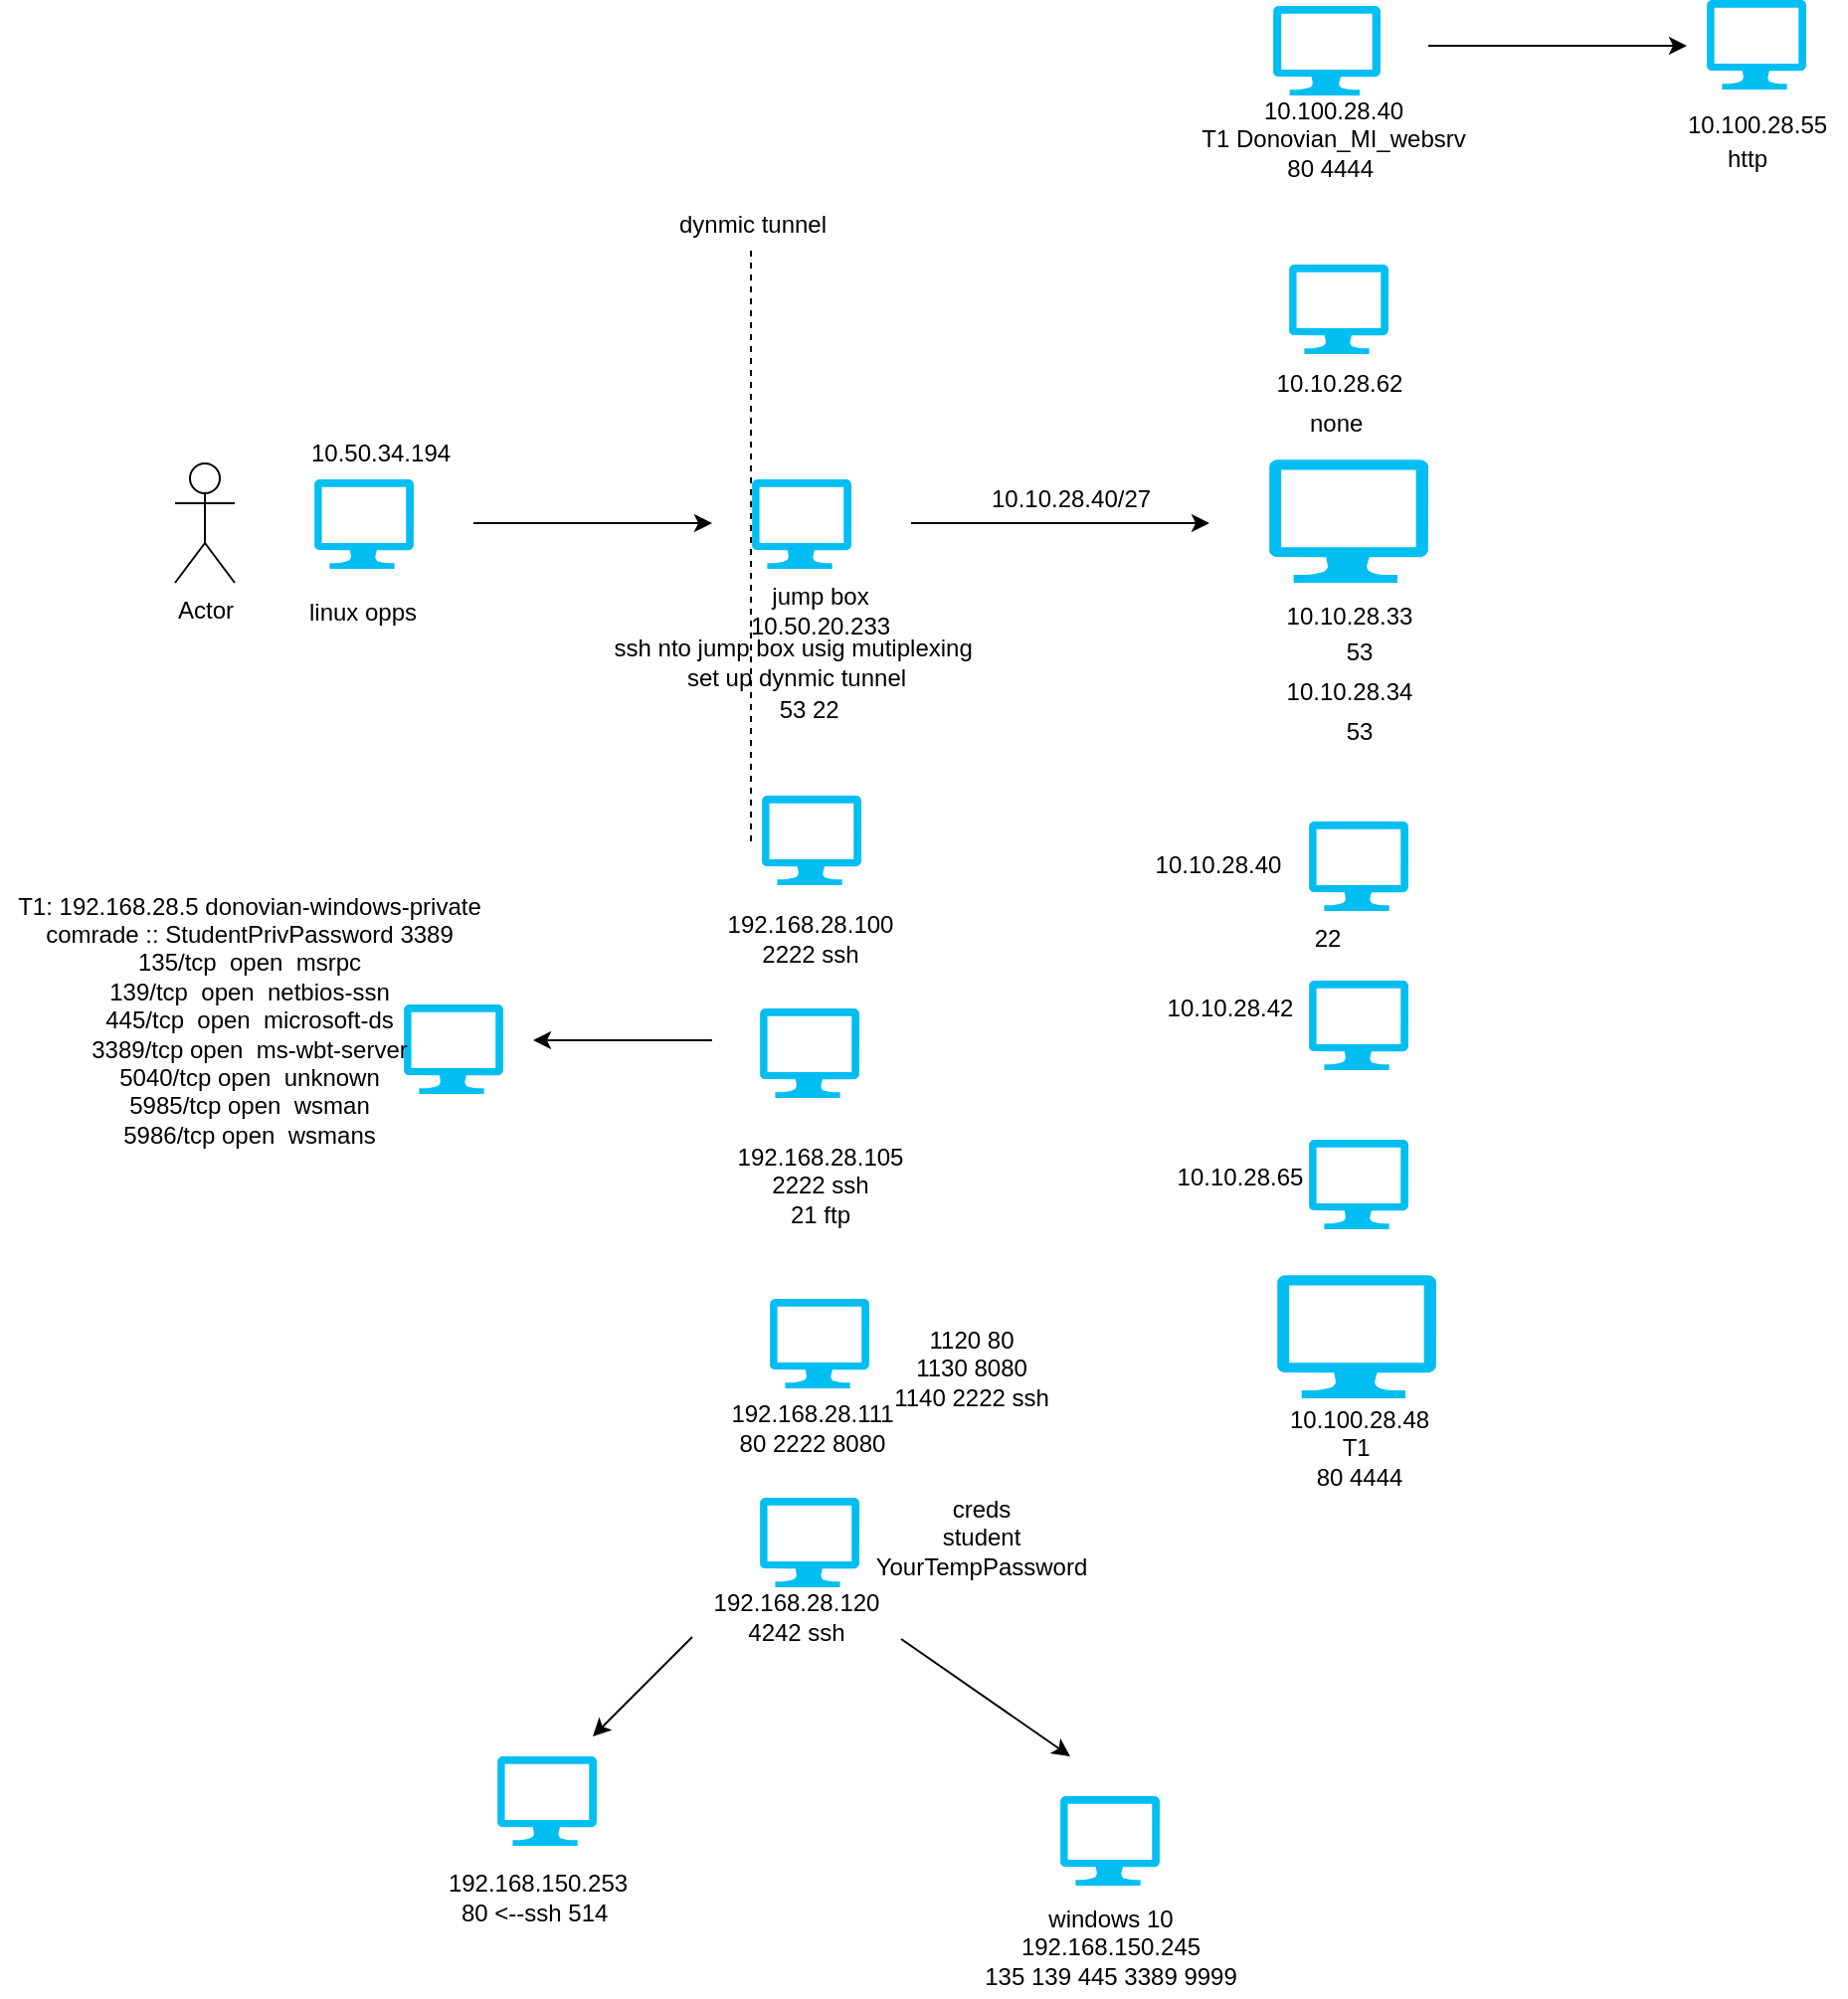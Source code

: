 <mxfile version="12.3.2" type="device" pages="1"><diagram id="6HvLRkhCGPAnvgsutf4E" name="Page-1"><mxGraphModel dx="1102" dy="552" grid="1" gridSize="10" guides="1" tooltips="1" connect="1" arrows="1" fold="1" page="1" pageScale="1" pageWidth="850" pageHeight="1100" math="0" shadow="0"><root><mxCell id="0"/><mxCell id="1" parent="0"/><mxCell id="h88Vw6VEP_5gF37AxB41-1" value="Actor" style="shape=umlActor;verticalLabelPosition=bottom;labelBackgroundColor=#ffffff;verticalAlign=top;html=1;outlineConnect=0;" parent="1" vertex="1"><mxGeometry x="130" y="240" width="30" height="60" as="geometry"/></mxCell><mxCell id="h88Vw6VEP_5gF37AxB41-2" value="" style="verticalLabelPosition=bottom;html=1;verticalAlign=top;align=center;strokeColor=none;fillColor=#00BEF2;shape=mxgraph.azure.computer;pointerEvents=1;" parent="1" vertex="1"><mxGeometry x="200" y="248" width="50" height="45" as="geometry"/></mxCell><mxCell id="h88Vw6VEP_5gF37AxB41-3" value="" style="endArrow=classic;html=1;" parent="1" edge="1"><mxGeometry width="50" height="50" relative="1" as="geometry"><mxPoint x="280" y="270" as="sourcePoint"/><mxPoint x="400" y="270" as="targetPoint"/></mxGeometry></mxCell><mxCell id="h88Vw6VEP_5gF37AxB41-4" value="" style="verticalLabelPosition=bottom;html=1;verticalAlign=top;align=center;strokeColor=none;fillColor=#00BEF2;shape=mxgraph.azure.computer;pointerEvents=1;" parent="1" vertex="1"><mxGeometry x="420" y="248" width="50" height="45" as="geometry"/></mxCell><mxCell id="h88Vw6VEP_5gF37AxB41-5" value="" style="endArrow=classic;html=1;" parent="1" edge="1"><mxGeometry width="50" height="50" relative="1" as="geometry"><mxPoint x="500" y="270" as="sourcePoint"/><mxPoint x="650" y="270" as="targetPoint"/></mxGeometry></mxCell><mxCell id="h88Vw6VEP_5gF37AxB41-7" value="linux opps&lt;br&gt;" style="text;html=1;align=center;verticalAlign=middle;resizable=0;points=[];;autosize=1;" parent="1" vertex="1"><mxGeometry x="189" y="305" width="70" height="20" as="geometry"/></mxCell><mxCell id="h88Vw6VEP_5gF37AxB41-8" value="jump box&lt;br&gt;10.50.20.233" style="text;html=1;align=center;verticalAlign=middle;resizable=0;points=[];;autosize=1;" parent="1" vertex="1"><mxGeometry x="409" y="299" width="90" height="30" as="geometry"/></mxCell><mxCell id="h88Vw6VEP_5gF37AxB41-10" value="ssh nto jump box usig mutiplexing&amp;nbsp;&lt;br&gt;set up dynmic tunnel" style="text;html=1;align=center;verticalAlign=middle;resizable=0;points=[];;autosize=1;" parent="1" vertex="1"><mxGeometry x="342" y="325" width="200" height="30" as="geometry"/></mxCell><mxCell id="h88Vw6VEP_5gF37AxB41-11" value="" style="endArrow=none;dashed=1;html=1;" parent="1" edge="1"><mxGeometry width="50" height="50" relative="1" as="geometry"><mxPoint x="419.5" y="430" as="sourcePoint"/><mxPoint x="419.5" y="130" as="targetPoint"/></mxGeometry></mxCell><mxCell id="h88Vw6VEP_5gF37AxB41-12" value="dynmic tunnel" style="text;html=1;align=center;verticalAlign=middle;resizable=0;points=[];;autosize=1;" parent="1" vertex="1"><mxGeometry x="375" y="110" width="90" height="20" as="geometry"/></mxCell><mxCell id="h88Vw6VEP_5gF37AxB41-14" value="" style="verticalLabelPosition=bottom;html=1;verticalAlign=top;align=center;strokeColor=none;fillColor=#00BEF2;shape=mxgraph.azure.computer;pointerEvents=1;" parent="1" vertex="1"><mxGeometry x="680" y="238" width="80" height="62" as="geometry"/></mxCell><mxCell id="h88Vw6VEP_5gF37AxB41-15" value="10.10.28.33" style="text;html=1;align=center;verticalAlign=middle;resizable=0;points=[];;autosize=1;" parent="1" vertex="1"><mxGeometry x="680" y="307" width="80" height="20" as="geometry"/></mxCell><mxCell id="h88Vw6VEP_5gF37AxB41-16" value="" style="verticalLabelPosition=bottom;html=1;verticalAlign=top;align=center;strokeColor=none;fillColor=#00BEF2;shape=mxgraph.azure.computer;pointerEvents=1;" parent="1" vertex="1"><mxGeometry x="690" y="140" width="50" height="45" as="geometry"/></mxCell><mxCell id="h88Vw6VEP_5gF37AxB41-17" value="10.10.28.62" style="text;html=1;align=center;verticalAlign=middle;resizable=0;points=[];;autosize=1;" parent="1" vertex="1"><mxGeometry x="675" y="190" width="80" height="20" as="geometry"/></mxCell><mxCell id="h88Vw6VEP_5gF37AxB41-18" value="10.10.28.34" style="text;html=1;align=center;verticalAlign=middle;resizable=0;points=[];;autosize=1;" parent="1" vertex="1"><mxGeometry x="680" y="345" width="80" height="20" as="geometry"/></mxCell><mxCell id="h88Vw6VEP_5gF37AxB41-19" value="10.10.28.40/27" style="text;html=1;align=center;verticalAlign=middle;resizable=0;points=[];;autosize=1;" parent="1" vertex="1"><mxGeometry x="530" y="248" width="100" height="20" as="geometry"/></mxCell><mxCell id="h88Vw6VEP_5gF37AxB41-20" value="10.50.34.194" style="text;html=1;align=center;verticalAlign=middle;resizable=0;points=[];;autosize=1;" parent="1" vertex="1"><mxGeometry x="188" y="225" width="90" height="20" as="geometry"/></mxCell><mxCell id="h88Vw6VEP_5gF37AxB41-21" value="none&amp;nbsp;" style="text;html=1;align=center;verticalAlign=middle;resizable=0;points=[];;autosize=1;" parent="1" vertex="1"><mxGeometry x="690" y="210" width="50" height="20" as="geometry"/></mxCell><mxCell id="h88Vw6VEP_5gF37AxB41-22" value="53" style="text;html=1;align=center;verticalAlign=middle;resizable=0;points=[];;autosize=1;" parent="1" vertex="1"><mxGeometry x="710" y="325" width="30" height="20" as="geometry"/></mxCell><mxCell id="h88Vw6VEP_5gF37AxB41-23" value="53" style="text;html=1;align=center;verticalAlign=middle;resizable=0;points=[];;autosize=1;" parent="1" vertex="1"><mxGeometry x="710" y="365" width="30" height="20" as="geometry"/></mxCell><mxCell id="h88Vw6VEP_5gF37AxB41-24" value="53 22&amp;nbsp;" style="text;html=1;align=center;verticalAlign=middle;resizable=0;points=[];;autosize=1;" parent="1" vertex="1"><mxGeometry x="425" y="353.5" width="50" height="20" as="geometry"/></mxCell><mxCell id="h88Vw6VEP_5gF37AxB41-25" value="" style="verticalLabelPosition=bottom;html=1;verticalAlign=top;align=center;strokeColor=none;fillColor=#00BEF2;shape=mxgraph.azure.computer;pointerEvents=1;" parent="1" vertex="1"><mxGeometry x="700" y="420" width="50" height="45" as="geometry"/></mxCell><mxCell id="h88Vw6VEP_5gF37AxB41-26" value="" style="verticalLabelPosition=bottom;html=1;verticalAlign=top;align=center;strokeColor=none;fillColor=#00BEF2;shape=mxgraph.azure.computer;pointerEvents=1;" parent="1" vertex="1"><mxGeometry x="700" y="500" width="50" height="45" as="geometry"/></mxCell><mxCell id="h88Vw6VEP_5gF37AxB41-27" value="" style="verticalLabelPosition=bottom;html=1;verticalAlign=top;align=center;strokeColor=none;fillColor=#00BEF2;shape=mxgraph.azure.computer;pointerEvents=1;" parent="1" vertex="1"><mxGeometry x="700" y="580" width="50" height="45" as="geometry"/></mxCell><mxCell id="h88Vw6VEP_5gF37AxB41-28" value="10.10.28.40" style="text;html=1;align=center;verticalAlign=middle;resizable=0;points=[];;autosize=1;" parent="1" vertex="1"><mxGeometry x="614" y="432" width="80" height="20" as="geometry"/></mxCell><mxCell id="h88Vw6VEP_5gF37AxB41-29" value="10.10.28.42" style="text;html=1;align=center;verticalAlign=middle;resizable=0;points=[];;autosize=1;" parent="1" vertex="1"><mxGeometry x="620" y="504" width="80" height="20" as="geometry"/></mxCell><mxCell id="h88Vw6VEP_5gF37AxB41-30" value="10.10.28.65" style="text;html=1;align=center;verticalAlign=middle;resizable=0;points=[];;autosize=1;" parent="1" vertex="1"><mxGeometry x="625" y="589" width="80" height="20" as="geometry"/></mxCell><mxCell id="h88Vw6VEP_5gF37AxB41-31" value="22" style="text;html=1;align=center;verticalAlign=middle;resizable=0;points=[];;autosize=1;" parent="1" vertex="1"><mxGeometry x="694" y="469" width="30" height="20" as="geometry"/></mxCell><mxCell id="h88Vw6VEP_5gF37AxB41-40" value="" style="verticalLabelPosition=bottom;html=1;verticalAlign=top;align=center;strokeColor=none;fillColor=#00BEF2;shape=mxgraph.azure.computer;pointerEvents=1;" parent="1" vertex="1"><mxGeometry x="425" y="407" width="50" height="45" as="geometry"/></mxCell><mxCell id="h88Vw6VEP_5gF37AxB41-41" value="192.168.28.100&lt;br&gt;2222 ssh&lt;br&gt;" style="text;html=1;align=center;verticalAlign=middle;resizable=0;points=[];;autosize=1;" parent="1" vertex="1"><mxGeometry x="399" y="464" width="100" height="30" as="geometry"/></mxCell><mxCell id="h88Vw6VEP_5gF37AxB41-42" value="" style="verticalLabelPosition=bottom;html=1;verticalAlign=top;align=center;strokeColor=none;fillColor=#00BEF2;shape=mxgraph.azure.computer;pointerEvents=1;" parent="1" vertex="1"><mxGeometry x="424" y="514" width="50" height="45" as="geometry"/></mxCell><mxCell id="h88Vw6VEP_5gF37AxB41-43" value="192.168.28.105&lt;br&gt;2222 ssh&lt;br&gt;21 ftp" style="text;html=1;align=center;verticalAlign=middle;resizable=0;points=[];;autosize=1;" parent="1" vertex="1"><mxGeometry x="404" y="577.5" width="100" height="50" as="geometry"/></mxCell><mxCell id="h88Vw6VEP_5gF37AxB41-46" value="" style="verticalLabelPosition=bottom;html=1;verticalAlign=top;align=center;strokeColor=none;fillColor=#00BEF2;shape=mxgraph.azure.computer;pointerEvents=1;" parent="1" vertex="1"><mxGeometry x="424" y="760" width="50" height="45" as="geometry"/></mxCell><mxCell id="h88Vw6VEP_5gF37AxB41-47" value="192.168.28.120&lt;br&gt;4242 ssh" style="text;html=1;align=center;verticalAlign=middle;resizable=0;points=[];;autosize=1;" parent="1" vertex="1"><mxGeometry x="392" y="805" width="100" height="30" as="geometry"/></mxCell><mxCell id="h88Vw6VEP_5gF37AxB41-59" value="" style="verticalLabelPosition=bottom;html=1;verticalAlign=top;align=center;strokeColor=none;fillColor=#00BEF2;shape=mxgraph.azure.computer;pointerEvents=1;" parent="1" vertex="1"><mxGeometry x="429" y="660" width="50" height="45" as="geometry"/></mxCell><mxCell id="h88Vw6VEP_5gF37AxB41-60" value="192.168.28.111&lt;br&gt;80 2222 8080" style="text;html=1;align=center;verticalAlign=middle;resizable=0;points=[];;autosize=1;" parent="1" vertex="1"><mxGeometry x="400" y="710" width="100" height="30" as="geometry"/></mxCell><mxCell id="h88Vw6VEP_5gF37AxB41-61" value="1120 80&lt;br&gt;1130 8080&lt;br&gt;1140 2222 ssh" style="text;html=1;align=center;verticalAlign=middle;resizable=0;points=[];;autosize=1;" parent="1" vertex="1"><mxGeometry x="485" y="670" width="90" height="50" as="geometry"/></mxCell><mxCell id="h88Vw6VEP_5gF37AxB41-62" value="creds&lt;br&gt;student&lt;br&gt;YourTempPassword" style="text;html=1;align=center;verticalAlign=middle;resizable=0;points=[];;autosize=1;" parent="1" vertex="1"><mxGeometry x="475" y="755" width="120" height="50" as="geometry"/></mxCell><mxCell id="h88Vw6VEP_5gF37AxB41-63" value="" style="verticalLabelPosition=bottom;html=1;verticalAlign=top;align=center;strokeColor=none;fillColor=#00BEF2;shape=mxgraph.azure.computer;pointerEvents=1;" parent="1" vertex="1"><mxGeometry x="682" y="10" width="54" height="45" as="geometry"/></mxCell><mxCell id="h88Vw6VEP_5gF37AxB41-64" value="10.100.28.40&lt;br&gt;T1 Donovian_MI_websrv&lt;br&gt;80 4444&amp;nbsp;" style="text;html=1;align=center;verticalAlign=middle;resizable=0;points=[];;autosize=1;" parent="1" vertex="1"><mxGeometry x="637" y="52" width="150" height="50" as="geometry"/></mxCell><mxCell id="h88Vw6VEP_5gF37AxB41-65" value="" style="endArrow=classic;html=1;" parent="1" edge="1"><mxGeometry width="50" height="50" relative="1" as="geometry"><mxPoint x="760" y="30" as="sourcePoint"/><mxPoint x="890" y="30" as="targetPoint"/></mxGeometry></mxCell><mxCell id="h88Vw6VEP_5gF37AxB41-66" value="" style="verticalLabelPosition=bottom;html=1;verticalAlign=top;align=center;strokeColor=none;fillColor=#00BEF2;shape=mxgraph.azure.computer;pointerEvents=1;" parent="1" vertex="1"><mxGeometry x="900" y="7" width="50" height="45" as="geometry"/></mxCell><mxCell id="h88Vw6VEP_5gF37AxB41-67" value="10.100.28.55" style="text;html=1;align=center;verticalAlign=middle;resizable=0;points=[];;autosize=1;" parent="1" vertex="1"><mxGeometry x="880" y="60" width="90" height="20" as="geometry"/></mxCell><mxCell id="h88Vw6VEP_5gF37AxB41-68" value="http" style="text;html=1;align=center;verticalAlign=middle;resizable=0;points=[];;autosize=1;" parent="1" vertex="1"><mxGeometry x="900" y="77" width="40" height="20" as="geometry"/></mxCell><mxCell id="h88Vw6VEP_5gF37AxB41-69" value="10.100.28.48&lt;br&gt;T1&amp;nbsp;&lt;br&gt;80 4444" style="text;html=1;align=center;verticalAlign=middle;resizable=0;points=[];;autosize=1;" parent="1" vertex="1"><mxGeometry x="680" y="710" width="90" height="50" as="geometry"/></mxCell><mxCell id="h88Vw6VEP_5gF37AxB41-70" value="" style="verticalLabelPosition=bottom;html=1;verticalAlign=top;align=center;strokeColor=none;fillColor=#00BEF2;shape=mxgraph.azure.computer;pointerEvents=1;" parent="1" vertex="1"><mxGeometry x="684" y="648" width="80" height="62" as="geometry"/></mxCell><mxCell id="h88Vw6VEP_5gF37AxB41-71" value="" style="endArrow=classic;html=1;" parent="1" edge="1"><mxGeometry width="50" height="50" relative="1" as="geometry"><mxPoint x="390" y="830" as="sourcePoint"/><mxPoint x="340" y="880" as="targetPoint"/></mxGeometry></mxCell><mxCell id="h88Vw6VEP_5gF37AxB41-73" value="" style="endArrow=classic;html=1;exitX=1.03;exitY=0.867;exitDx=0;exitDy=0;exitPerimeter=0;" parent="1" source="h88Vw6VEP_5gF37AxB41-47" edge="1"><mxGeometry width="50" height="50" relative="1" as="geometry"><mxPoint x="550" y="930" as="sourcePoint"/><mxPoint x="580" y="890" as="targetPoint"/></mxGeometry></mxCell><mxCell id="h88Vw6VEP_5gF37AxB41-74" value="" style="verticalLabelPosition=bottom;html=1;verticalAlign=top;align=center;strokeColor=none;fillColor=#00BEF2;shape=mxgraph.azure.computer;pointerEvents=1;" parent="1" vertex="1"><mxGeometry x="292" y="890" width="50" height="45" as="geometry"/></mxCell><mxCell id="h88Vw6VEP_5gF37AxB41-76" value="" style="verticalLabelPosition=bottom;html=1;verticalAlign=top;align=center;strokeColor=none;fillColor=#00BEF2;shape=mxgraph.azure.computer;pointerEvents=1;" parent="1" vertex="1"><mxGeometry x="575" y="910" width="50" height="45" as="geometry"/></mxCell><mxCell id="h88Vw6VEP_5gF37AxB41-77" value="192.168.150.253&lt;br&gt;80 &amp;lt;--ssh 514&amp;nbsp;" style="text;html=1;align=center;verticalAlign=middle;resizable=0;points=[];;autosize=1;" parent="1" vertex="1"><mxGeometry x="257" y="946" width="110" height="30" as="geometry"/></mxCell><mxCell id="h88Vw6VEP_5gF37AxB41-78" value="windows 10&lt;br&gt;192.168.150.245&lt;br&gt;135 139 445 3389 9999" style="text;html=1;align=center;verticalAlign=middle;resizable=0;points=[];;autosize=1;" parent="1" vertex="1"><mxGeometry x="530" y="961" width="140" height="50" as="geometry"/></mxCell><mxCell id="CHJ-vwCa8Kn8FeXHF3eJ-1" value="" style="verticalLabelPosition=bottom;html=1;verticalAlign=top;align=center;strokeColor=none;fillColor=#00BEF2;shape=mxgraph.azure.computer;pointerEvents=1;" vertex="1" parent="1"><mxGeometry x="245" y="512" width="50" height="45" as="geometry"/></mxCell><mxCell id="CHJ-vwCa8Kn8FeXHF3eJ-2" value="T1: 192.168.28.5 donovian-windows-private &lt;br&gt;comrade :: StudentPrivPassword 3389&lt;br&gt;&lt;div&gt;135/tcp&amp;nbsp; open&amp;nbsp; msrpc&lt;/div&gt;&lt;div&gt;139/tcp&amp;nbsp; open&amp;nbsp; netbios-ssn&lt;/div&gt;&lt;div&gt;445/tcp&amp;nbsp; open&amp;nbsp; microsoft-ds&lt;/div&gt;&lt;div&gt;3389/tcp open&amp;nbsp; ms-wbt-server&lt;/div&gt;&lt;div&gt;5040/tcp open&amp;nbsp; unknown&lt;/div&gt;&lt;div&gt;5985/tcp open&amp;nbsp; wsman&lt;/div&gt;&lt;div&gt;5986/tcp open&amp;nbsp; wsmans&lt;/div&gt;&lt;div&gt;&lt;br&gt;&lt;/div&gt;" style="text;html=1;align=center;verticalAlign=middle;resizable=0;points=[];;autosize=1;" vertex="1" parent="1"><mxGeometry x="42" y="452" width="250" height="150" as="geometry"/></mxCell><mxCell id="CHJ-vwCa8Kn8FeXHF3eJ-3" value="" style="endArrow=classic;html=1;" edge="1" parent="1"><mxGeometry width="50" height="50" relative="1" as="geometry"><mxPoint x="400" y="530" as="sourcePoint"/><mxPoint x="310" y="530" as="targetPoint"/></mxGeometry></mxCell></root></mxGraphModel></diagram></mxfile>